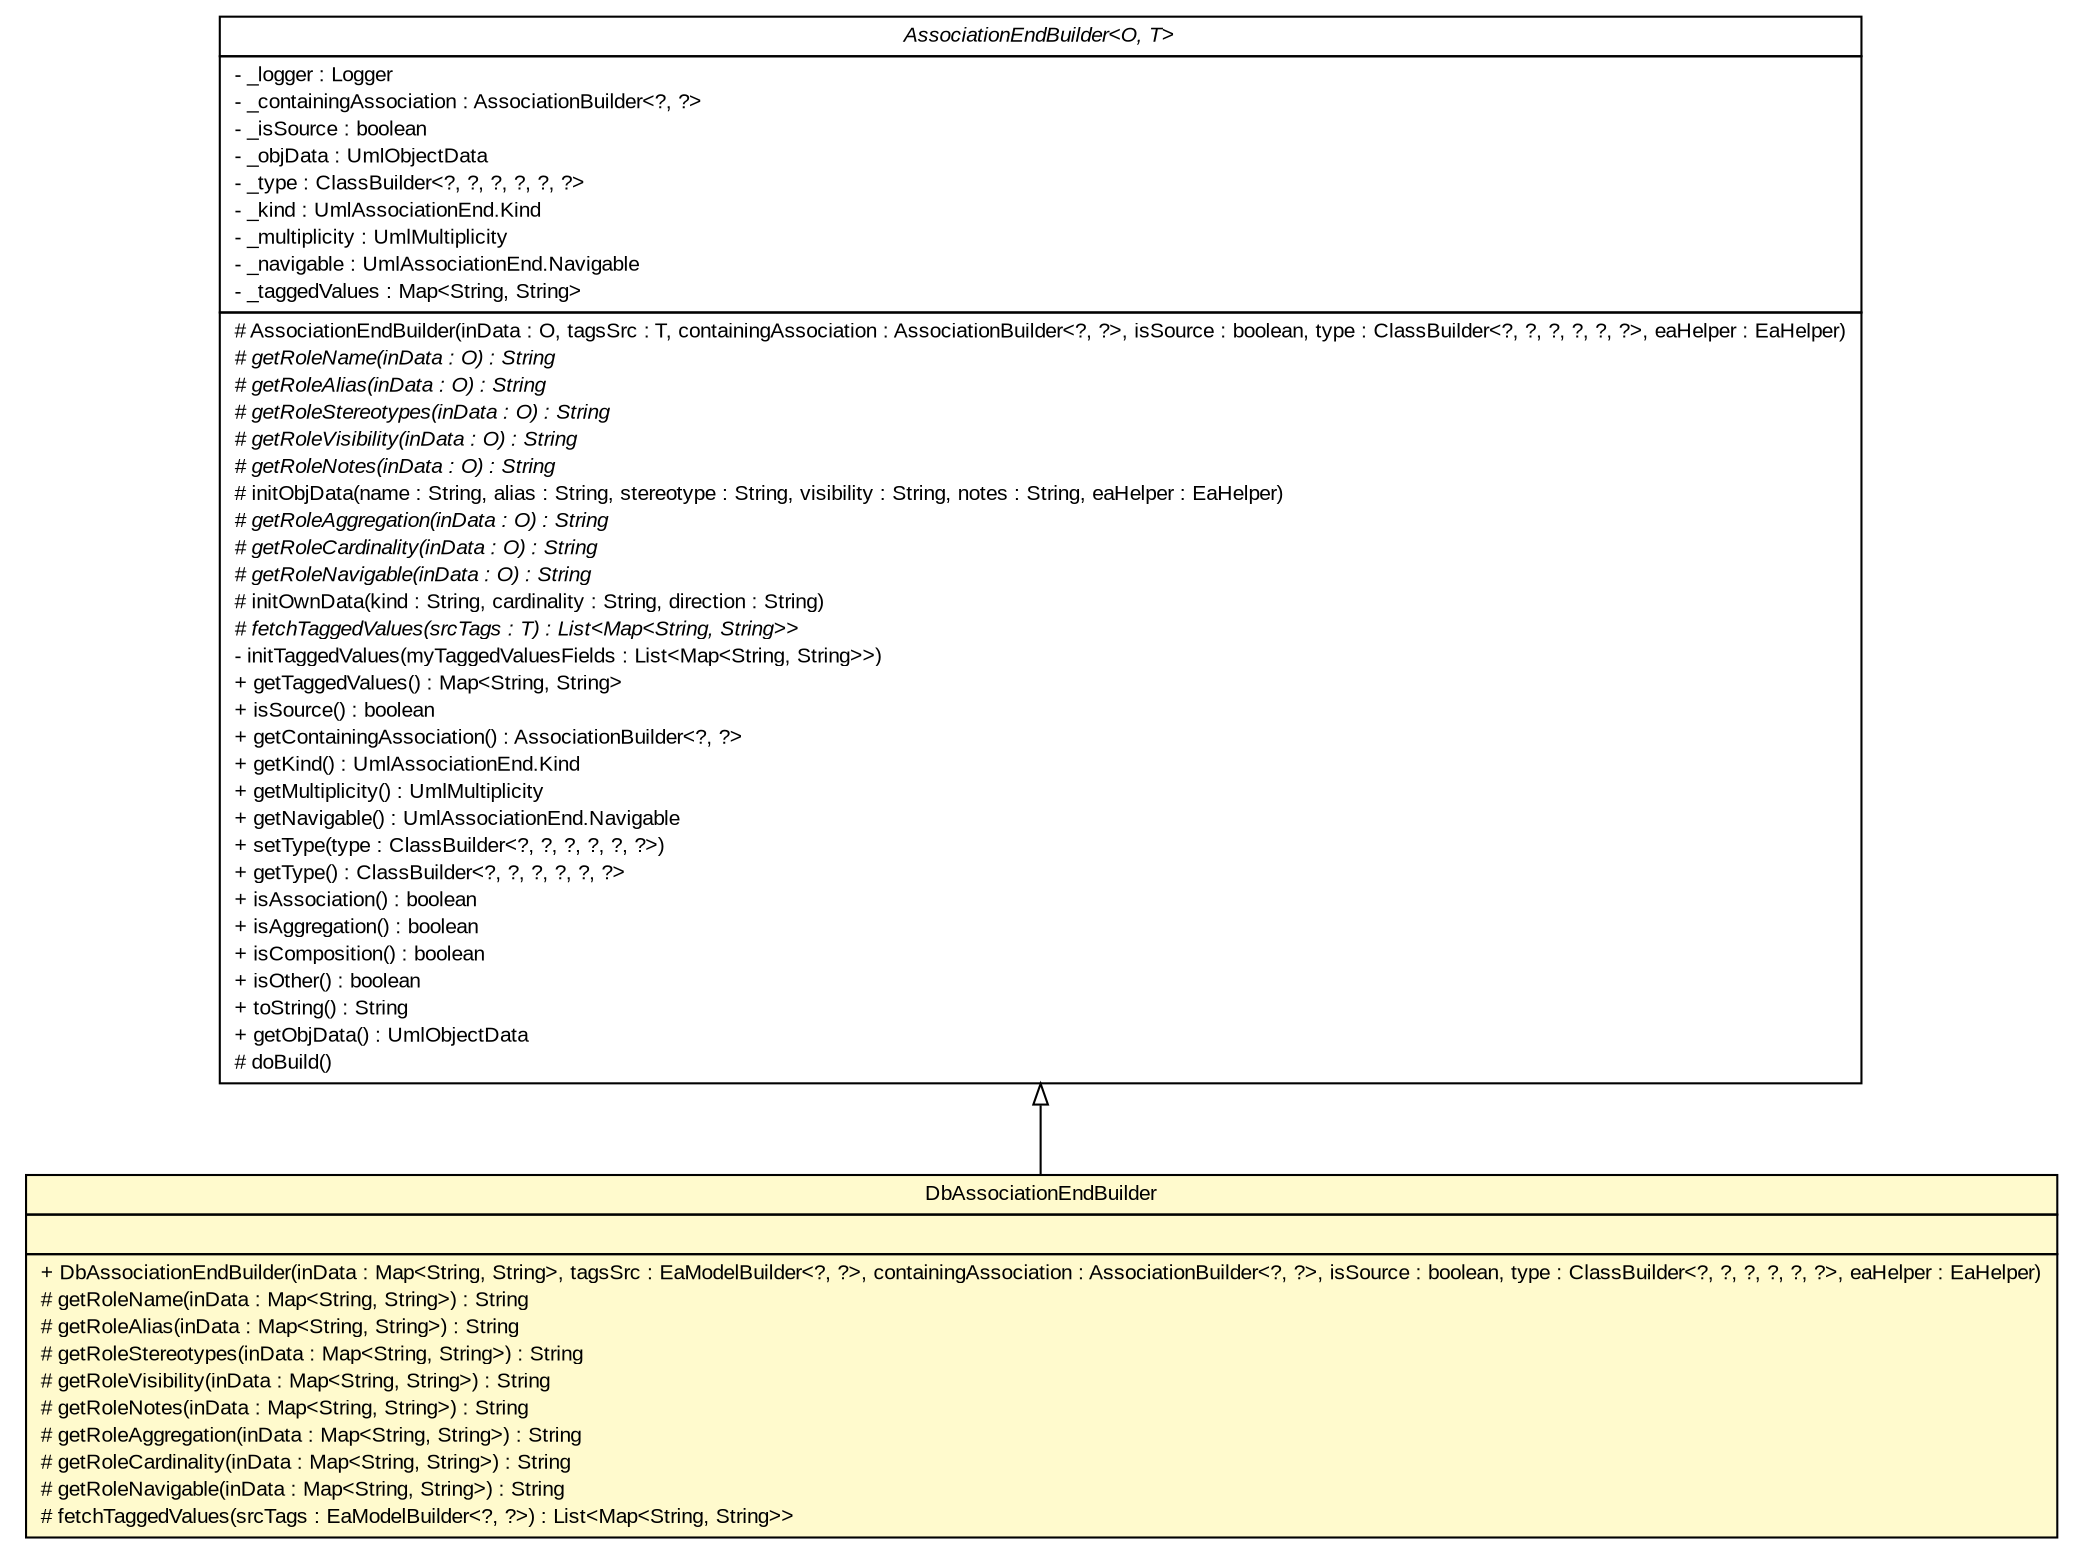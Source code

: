 #!/usr/local/bin/dot
#
# Class diagram 
# Generated by UMLGraph version R5_6_6-6-g3bdff0 (http://www.umlgraph.org/)
#

digraph G {
	edge [fontname="arial",fontsize=10,labelfontname="arial",labelfontsize=10];
	node [fontname="arial",fontsize=10,shape=plaintext];
	nodesep=0.25;
	ranksep=0.5;
	// org.tanjakostic.jcleancim.builder.ea.AssociationEndBuilder<O, T>
	c88971 [label=<<table title="org.tanjakostic.jcleancim.builder.ea.AssociationEndBuilder" border="0" cellborder="1" cellspacing="0" cellpadding="2" port="p" href="../AssociationEndBuilder.html">
		<tr><td><table border="0" cellspacing="0" cellpadding="1">
<tr><td align="center" balign="center"><font face="Arial Italic"> AssociationEndBuilder&lt;O, T&gt; </font></td></tr>
		</table></td></tr>
		<tr><td><table border="0" cellspacing="0" cellpadding="1">
<tr><td align="left" balign="left"> - _logger : Logger </td></tr>
<tr><td align="left" balign="left"> - _containingAssociation : AssociationBuilder&lt;?, ?&gt; </td></tr>
<tr><td align="left" balign="left"> - _isSource : boolean </td></tr>
<tr><td align="left" balign="left"> - _objData : UmlObjectData </td></tr>
<tr><td align="left" balign="left"> - _type : ClassBuilder&lt;?, ?, ?, ?, ?, ?&gt; </td></tr>
<tr><td align="left" balign="left"> - _kind : UmlAssociationEnd.Kind </td></tr>
<tr><td align="left" balign="left"> - _multiplicity : UmlMultiplicity </td></tr>
<tr><td align="left" balign="left"> - _navigable : UmlAssociationEnd.Navigable </td></tr>
<tr><td align="left" balign="left"> - _taggedValues : Map&lt;String, String&gt; </td></tr>
		</table></td></tr>
		<tr><td><table border="0" cellspacing="0" cellpadding="1">
<tr><td align="left" balign="left"> # AssociationEndBuilder(inData : O, tagsSrc : T, containingAssociation : AssociationBuilder&lt;?, ?&gt;, isSource : boolean, type : ClassBuilder&lt;?, ?, ?, ?, ?, ?&gt;, eaHelper : EaHelper) </td></tr>
<tr><td align="left" balign="left"><font face="Arial Italic" point-size="10.0"> # getRoleName(inData : O) : String </font></td></tr>
<tr><td align="left" balign="left"><font face="Arial Italic" point-size="10.0"> # getRoleAlias(inData : O) : String </font></td></tr>
<tr><td align="left" balign="left"><font face="Arial Italic" point-size="10.0"> # getRoleStereotypes(inData : O) : String </font></td></tr>
<tr><td align="left" balign="left"><font face="Arial Italic" point-size="10.0"> # getRoleVisibility(inData : O) : String </font></td></tr>
<tr><td align="left" balign="left"><font face="Arial Italic" point-size="10.0"> # getRoleNotes(inData : O) : String </font></td></tr>
<tr><td align="left" balign="left"> # initObjData(name : String, alias : String, stereotype : String, visibility : String, notes : String, eaHelper : EaHelper) </td></tr>
<tr><td align="left" balign="left"><font face="Arial Italic" point-size="10.0"> # getRoleAggregation(inData : O) : String </font></td></tr>
<tr><td align="left" balign="left"><font face="Arial Italic" point-size="10.0"> # getRoleCardinality(inData : O) : String </font></td></tr>
<tr><td align="left" balign="left"><font face="Arial Italic" point-size="10.0"> # getRoleNavigable(inData : O) : String </font></td></tr>
<tr><td align="left" balign="left"> # initOwnData(kind : String, cardinality : String, direction : String) </td></tr>
<tr><td align="left" balign="left"><font face="Arial Italic" point-size="10.0"> # fetchTaggedValues(srcTags : T) : List&lt;Map&lt;String, String&gt;&gt; </font></td></tr>
<tr><td align="left" balign="left"> - initTaggedValues(myTaggedValuesFields : List&lt;Map&lt;String, String&gt;&gt;) </td></tr>
<tr><td align="left" balign="left"> + getTaggedValues() : Map&lt;String, String&gt; </td></tr>
<tr><td align="left" balign="left"> + isSource() : boolean </td></tr>
<tr><td align="left" balign="left"> + getContainingAssociation() : AssociationBuilder&lt;?, ?&gt; </td></tr>
<tr><td align="left" balign="left"> + getKind() : UmlAssociationEnd.Kind </td></tr>
<tr><td align="left" balign="left"> + getMultiplicity() : UmlMultiplicity </td></tr>
<tr><td align="left" balign="left"> + getNavigable() : UmlAssociationEnd.Navigable </td></tr>
<tr><td align="left" balign="left"> + setType(type : ClassBuilder&lt;?, ?, ?, ?, ?, ?&gt;) </td></tr>
<tr><td align="left" balign="left"> + getType() : ClassBuilder&lt;?, ?, ?, ?, ?, ?&gt; </td></tr>
<tr><td align="left" balign="left"> + isAssociation() : boolean </td></tr>
<tr><td align="left" balign="left"> + isAggregation() : boolean </td></tr>
<tr><td align="left" balign="left"> + isComposition() : boolean </td></tr>
<tr><td align="left" balign="left"> + isOther() : boolean </td></tr>
<tr><td align="left" balign="left"> + toString() : String </td></tr>
<tr><td align="left" balign="left"> + getObjData() : UmlObjectData </td></tr>
<tr><td align="left" balign="left"> # doBuild() </td></tr>
		</table></td></tr>
		</table>>, URL="../AssociationEndBuilder.html", fontname="arial", fontcolor="black", fontsize=10.0];
	// org.tanjakostic.jcleancim.builder.ea.db.DbAssociationEndBuilder
	c88985 [label=<<table title="org.tanjakostic.jcleancim.builder.ea.db.DbAssociationEndBuilder" border="0" cellborder="1" cellspacing="0" cellpadding="2" port="p" bgcolor="lemonChiffon" href="./DbAssociationEndBuilder.html">
		<tr><td><table border="0" cellspacing="0" cellpadding="1">
<tr><td align="center" balign="center"> DbAssociationEndBuilder </td></tr>
		</table></td></tr>
		<tr><td><table border="0" cellspacing="0" cellpadding="1">
<tr><td align="left" balign="left">  </td></tr>
		</table></td></tr>
		<tr><td><table border="0" cellspacing="0" cellpadding="1">
<tr><td align="left" balign="left"> + DbAssociationEndBuilder(inData : Map&lt;String, String&gt;, tagsSrc : EaModelBuilder&lt;?, ?&gt;, containingAssociation : AssociationBuilder&lt;?, ?&gt;, isSource : boolean, type : ClassBuilder&lt;?, ?, ?, ?, ?, ?&gt;, eaHelper : EaHelper) </td></tr>
<tr><td align="left" balign="left"> # getRoleName(inData : Map&lt;String, String&gt;) : String </td></tr>
<tr><td align="left" balign="left"> # getRoleAlias(inData : Map&lt;String, String&gt;) : String </td></tr>
<tr><td align="left" balign="left"> # getRoleStereotypes(inData : Map&lt;String, String&gt;) : String </td></tr>
<tr><td align="left" balign="left"> # getRoleVisibility(inData : Map&lt;String, String&gt;) : String </td></tr>
<tr><td align="left" balign="left"> # getRoleNotes(inData : Map&lt;String, String&gt;) : String </td></tr>
<tr><td align="left" balign="left"> # getRoleAggregation(inData : Map&lt;String, String&gt;) : String </td></tr>
<tr><td align="left" balign="left"> # getRoleCardinality(inData : Map&lt;String, String&gt;) : String </td></tr>
<tr><td align="left" balign="left"> # getRoleNavigable(inData : Map&lt;String, String&gt;) : String </td></tr>
<tr><td align="left" balign="left"> # fetchTaggedValues(srcTags : EaModelBuilder&lt;?, ?&gt;) : List&lt;Map&lt;String, String&gt;&gt; </td></tr>
		</table></td></tr>
		</table>>, URL="./DbAssociationEndBuilder.html", fontname="arial", fontcolor="black", fontsize=10.0];
	//org.tanjakostic.jcleancim.builder.ea.db.DbAssociationEndBuilder extends org.tanjakostic.jcleancim.builder.ea.AssociationEndBuilder<java.util.Map<java.lang.String, java.lang.String>, org.tanjakostic.jcleancim.builder.ea.EaModelBuilder<?, ?>>
	c88971:p -> c88985:p [dir=back,arrowtail=empty];
}


